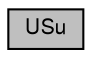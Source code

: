 digraph G
{
  bgcolor="transparent";
  edge [fontname="FreeSans",fontsize="10",labelfontname="FreeSans",labelfontsize="10"];
  node [fontname="FreeSans",fontsize="10",shape=record];
  rankdir=LR;
  Node1 [label="USu",height=0.2,width=0.4,color="black", fillcolor="grey75", style="filled" fontcolor="black"];
}
